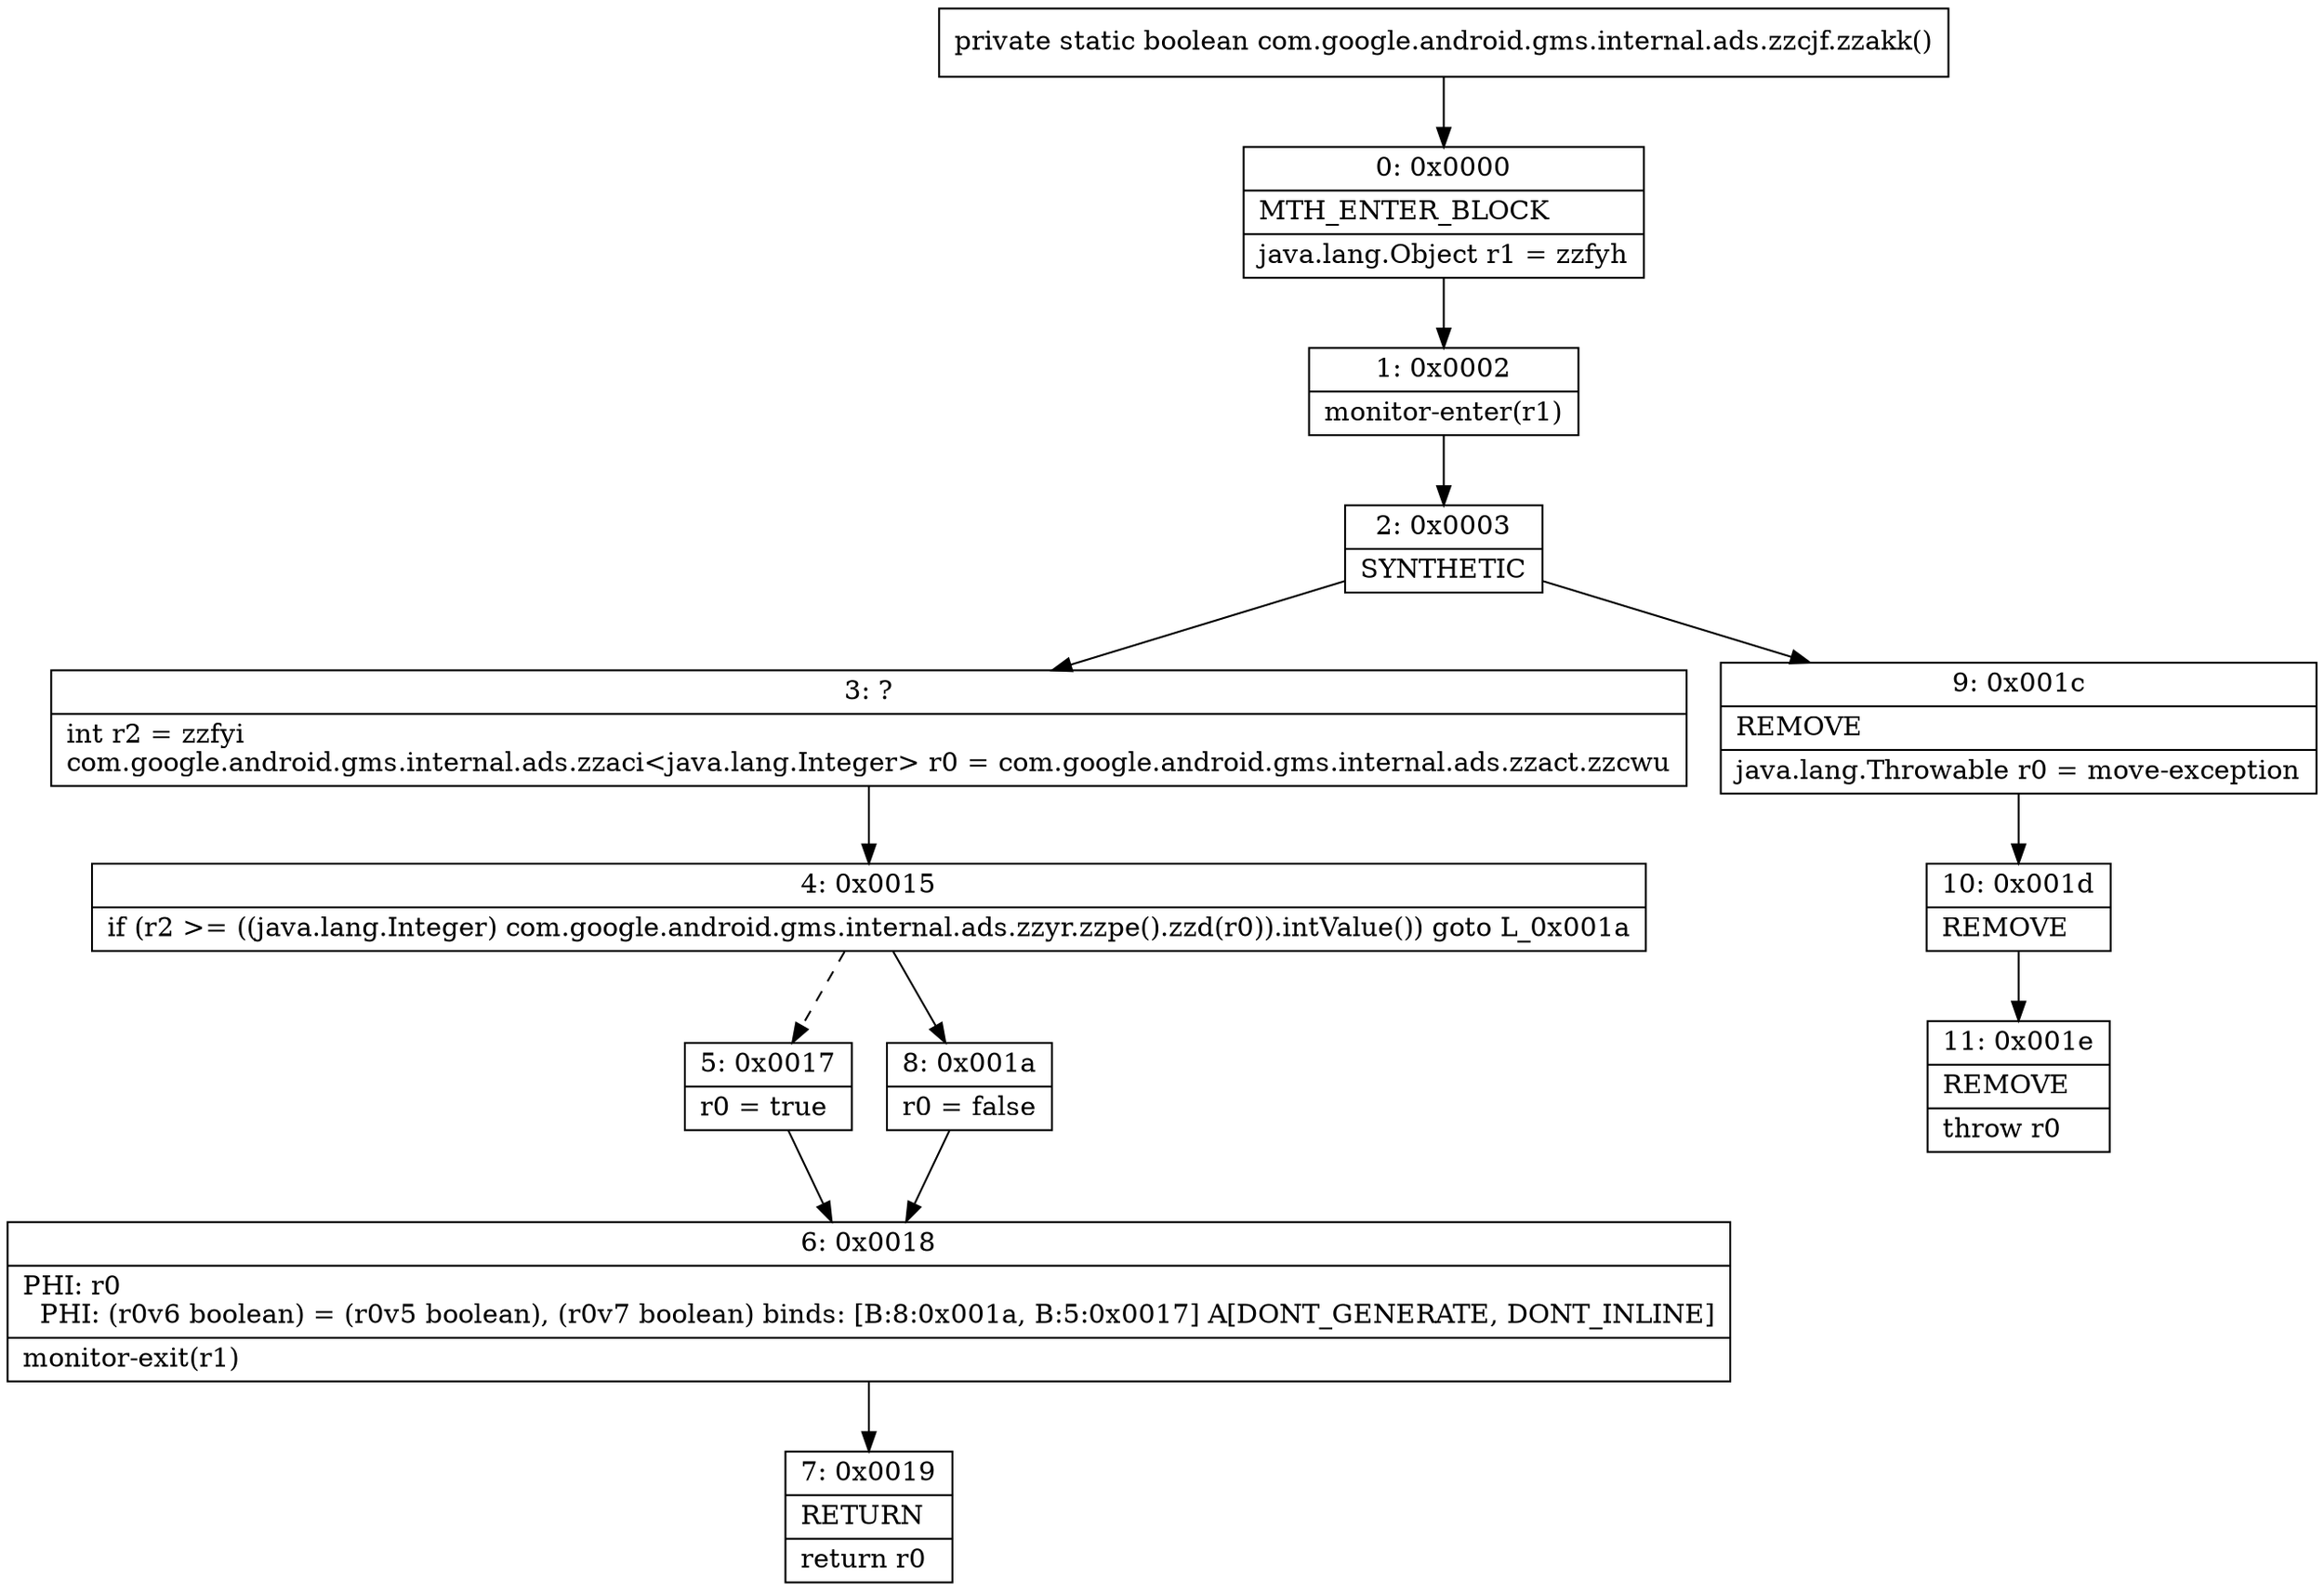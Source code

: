 digraph "CFG forcom.google.android.gms.internal.ads.zzcjf.zzakk()Z" {
Node_0 [shape=record,label="{0\:\ 0x0000|MTH_ENTER_BLOCK\l|java.lang.Object r1 = zzfyh\l}"];
Node_1 [shape=record,label="{1\:\ 0x0002|monitor\-enter(r1)\l}"];
Node_2 [shape=record,label="{2\:\ 0x0003|SYNTHETIC\l}"];
Node_3 [shape=record,label="{3\:\ ?|int r2 = zzfyi\lcom.google.android.gms.internal.ads.zzaci\<java.lang.Integer\> r0 = com.google.android.gms.internal.ads.zzact.zzcwu\l}"];
Node_4 [shape=record,label="{4\:\ 0x0015|if (r2 \>= ((java.lang.Integer) com.google.android.gms.internal.ads.zzyr.zzpe().zzd(r0)).intValue()) goto L_0x001a\l}"];
Node_5 [shape=record,label="{5\:\ 0x0017|r0 = true\l}"];
Node_6 [shape=record,label="{6\:\ 0x0018|PHI: r0 \l  PHI: (r0v6 boolean) = (r0v5 boolean), (r0v7 boolean) binds: [B:8:0x001a, B:5:0x0017] A[DONT_GENERATE, DONT_INLINE]\l|monitor\-exit(r1)\l}"];
Node_7 [shape=record,label="{7\:\ 0x0019|RETURN\l|return r0\l}"];
Node_8 [shape=record,label="{8\:\ 0x001a|r0 = false\l}"];
Node_9 [shape=record,label="{9\:\ 0x001c|REMOVE\l|java.lang.Throwable r0 = move\-exception\l}"];
Node_10 [shape=record,label="{10\:\ 0x001d|REMOVE\l}"];
Node_11 [shape=record,label="{11\:\ 0x001e|REMOVE\l|throw r0\l}"];
MethodNode[shape=record,label="{private static boolean com.google.android.gms.internal.ads.zzcjf.zzakk() }"];
MethodNode -> Node_0;
Node_0 -> Node_1;
Node_1 -> Node_2;
Node_2 -> Node_3;
Node_2 -> Node_9;
Node_3 -> Node_4;
Node_4 -> Node_5[style=dashed];
Node_4 -> Node_8;
Node_5 -> Node_6;
Node_6 -> Node_7;
Node_8 -> Node_6;
Node_9 -> Node_10;
Node_10 -> Node_11;
}

